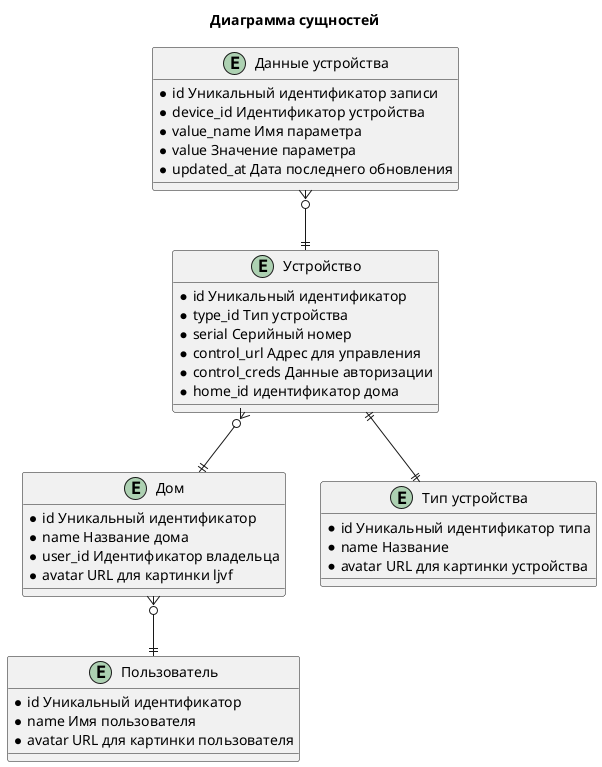 @startuml

title Диаграмма сущностей

entity Пользователь {
    * id Уникальный идентификатор
    * name Имя пользователя
    * avatar URL для картинки пользователя
}

entity Дом {
    * id Уникальный идентификатор
    * name Название дома
    * user_id Идентификатор владельца
    * avatar URL для картинки ljvf
}

entity Устройство {
    * id Уникальный идентификатор
    * type_id Тип устройства
    * serial Серийный номер
    * control_url Адрес для управления
    * control_creds Данные авторизации
    * home_id идентификатор дома
}

entity "Тип устройства" {
    * id Уникальный идентификатор типа
    * name Название
    * avatar URL для картинки устройства
}

entity "Данные устройства" {
    * id Уникальный идентификатор записи
    * device_id Идентификатор устройства
    * value_name Имя параметра
    * value Значение параметра
    * updated_at Дата последнего обновления
}


Дом }o--|| Пользователь
Устройство }o--|| Дом
Устройство ||--|| "Тип устройства"
"Данные устройства" }o--|| Устройство

@enduml